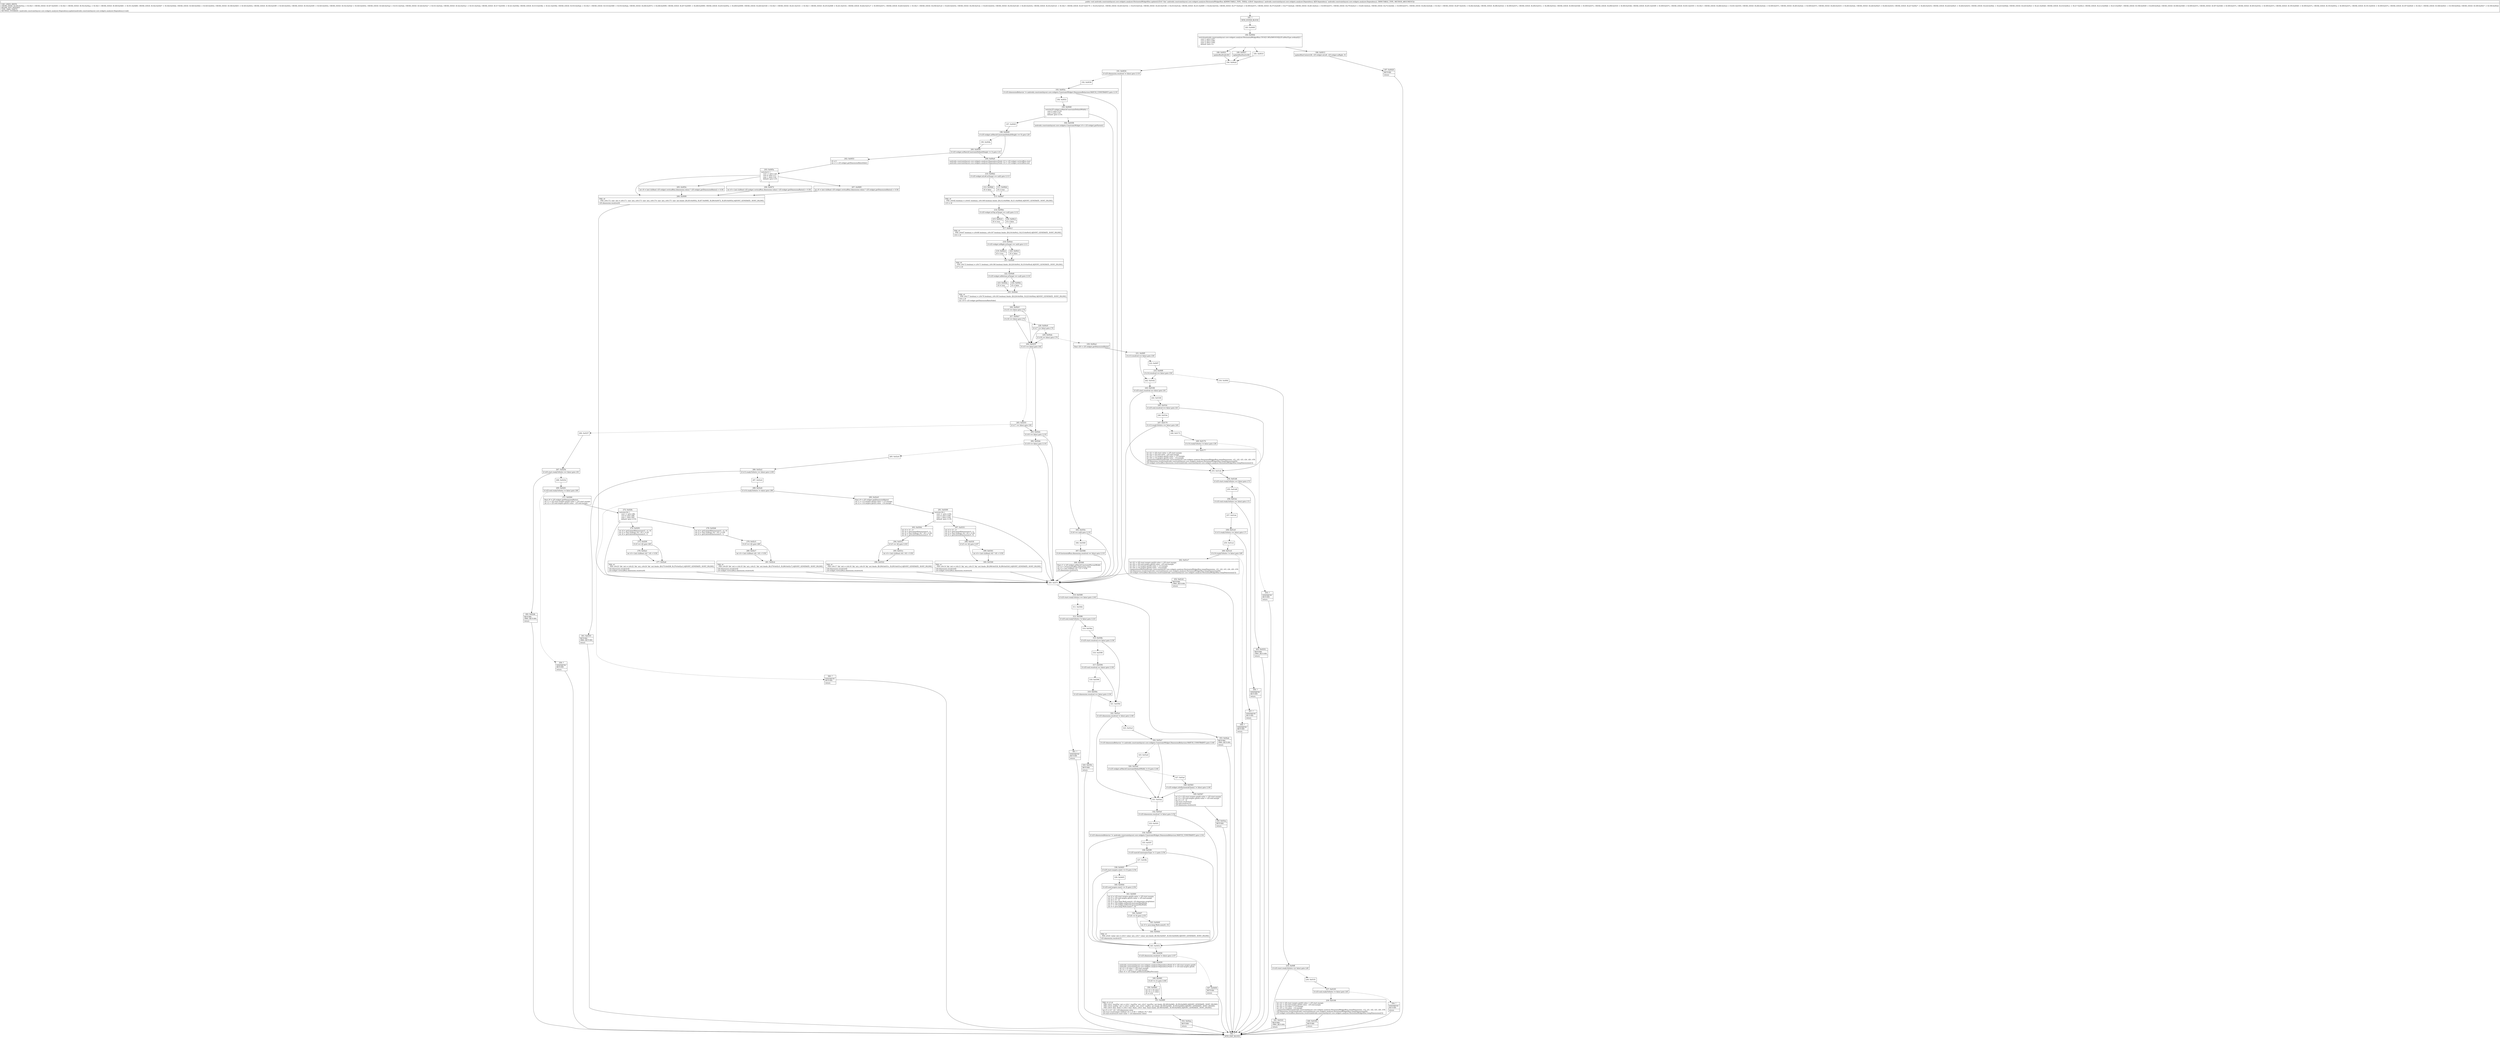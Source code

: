 digraph "CFG forandroidx.constraintlayout.core.widgets.analyzer.HorizontalWidgetRun.update(Landroidx\/constraintlayout\/core\/widgets\/analyzer\/Dependency;)V" {
Node_181 [shape=record,label="{181\:\ ?|MTH_ENTER_BLOCK\l}"];
Node_183 [shape=record,label="{183\:\ 0x0000}"];
Node_184 [shape=record,label="{184\:\ 0x000d|switch(androidx.constraintlayout.core.widgets.analyzer.HorizontalWidgetRun.C01421.f45x56910102[r25.mRunType.ordinal()]) \{\l    case 1: goto L167;\l    case 2: goto L166;\l    case 3: goto L164;\l    default: goto L3;\l\}\l}"];
Node_185 [shape=record,label="{185\:\ 0x0010}"];
Node_190 [shape=record,label="{190\:\ 0x002d}"];
Node_191 [shape=record,label="{191\:\ 0x0034|if (r25.dimension.resolved != false) goto L119\l}"];
Node_192 [shape=record,label="{192\:\ 0x0036}"];
Node_193 [shape=record,label="{193\:\ 0x003a|if (r25.dimensionBehavior != androidx.constraintlayout.core.widgets.ConstraintWidget.DimensionBehaviour.MATCH_CONSTRAINT) goto L119\l}"];
Node_194 [shape=record,label="{194\:\ 0x003c}"];
Node_195 [shape=record,label="{195\:\ 0x0040|switch(r25.widget.mMatchConstraintDefaultWidth) \{\l    case 2: goto L114;\l    case 3: goto L10;\l    default: goto L119;\l\}\l}"];
Node_197 [shape=record,label="{197\:\ 0x0045}"];
Node_198 [shape=record,label="{198\:\ 0x0049|if (r25.widget.mMatchConstraintDefaultHeight == 0) goto L20\l}"];
Node_199 [shape=record,label="{199\:\ 0x004b}"];
Node_200 [shape=record,label="{200\:\ 0x0050|if (r25.widget.mMatchConstraintDefaultHeight != 3) goto L14\l}"];
Node_202 [shape=record,label="{202\:\ 0x0053|r0 = 0\lint r1 = r25.widget.getDimensionRatioSide()\l}"];
Node_203 [shape=record,label="{203\:\ 0x005a|switch(r1) \{\l    case \-1: goto L18;\l    case 0: goto L17;\l    case 1: goto L16;\l    default: goto L19;\l\}\l}"];
Node_205 [shape=record,label="{205\:\ 0x005e|int r0 = (int) ((((float) r25.widget.verticalRun.dimension.value) * r25.widget.getDimensionRatio()) + 0.5f)\l}"];
Node_206 [shape=record,label="{206\:\ 0x0072|int r0 = (int) ((((float) r25.widget.verticalRun.dimension.value) \/ r25.widget.getDimensionRatio()) + 0.5f)\l}"];
Node_207 [shape=record,label="{207\:\ 0x0085|int r0 = (int) ((((float) r25.widget.verticalRun.dimension.value) * r25.widget.getDimensionRatio()) + 0.5f)\l}"];
Node_208 [shape=record,label="{208\:\ 0x0099|PHI: r0 \l  PHI: (r0v172 'size' int) = (r0v171 'size' int), (r0v173 'size' int), (r0v174 'size' int), (r0v175 'size' int) binds: [B:203:0x005a, B:207:0x0085, B:206:0x0072, B:205:0x005e] A[DONT_GENERATE, DONT_INLINE]\l|r25.dimension.resolve(r0)\l}"];
Node_209 [shape=record,label="{209\:\ 0x00a0|androidx.constraintlayout.core.widgets.analyzer.DependencyNode r13 = r25.widget.verticalRun.start\landroidx.constraintlayout.core.widgets.analyzer.DependencyNode r14 = r25.widget.verticalRun.end\l}"];
Node_210 [shape=record,label="{210\:\ 0x00b2|if (r25.widget.mLeft.mTarget == null) goto L113\l}"];
Node_211 [shape=record,label="{211\:\ 0x00b4|r0 = true\l}"];
Node_213 [shape=record,label="{213\:\ 0x00b7|PHI: r0 \l  PHI: (r0v62 boolean) = (r0v61 boolean), (r0v168 boolean) binds: [B:212:0x00b6, B:211:0x00b4] A[DONT_GENERATE, DONT_INLINE]\l|r15 = r0\l}"];
Node_214 [shape=record,label="{214\:\ 0x00be|if (r25.widget.mTop.mTarget == null) goto L112\l}"];
Node_215 [shape=record,label="{215\:\ 0x00c0|r0 = true\l}"];
Node_217 [shape=record,label="{217\:\ 0x00c3|PHI: r0 \l  PHI: (r0v67 boolean) = (r0v66 boolean), (r0v167 boolean) binds: [B:216:0x00c2, B:215:0x00c0] A[DONT_GENERATE, DONT_INLINE]\l|r16 = r0\l}"];
Node_218 [shape=record,label="{218\:\ 0x00cb|if (r25.widget.mRight.mTarget == null) goto L111\l}"];
Node_219 [shape=record,label="{219\:\ 0x00cd|r0 = true\l}"];
Node_221 [shape=record,label="{221\:\ 0x00d0|PHI: r0 \l  PHI: (r0v72 boolean) = (r0v71 boolean), (r0v166 boolean) binds: [B:220:0x00cf, B:219:0x00cd] A[DONT_GENERATE, DONT_INLINE]\l|r17 = r0\l}"];
Node_222 [shape=record,label="{222\:\ 0x00d8|if (r25.widget.mBottom.mTarget == null) goto L110\l}"];
Node_223 [shape=record,label="{223\:\ 0x00da|r0 = true\l}"];
Node_225 [shape=record,label="{225\:\ 0x00dd|PHI: r0 \l  PHI: (r0v77 boolean) = (r0v76 boolean), (r0v165 boolean) binds: [B:224:0x00dc, B:223:0x00da] A[DONT_GENERATE, DONT_INLINE]\l|r18 = r0\lint r19 = r25.widget.getDimensionRatioSide()\l}"];
Node_226 [shape=record,label="{226\:\ 0x00e5|if (r15 == false) goto L74\l}"];
Node_227 [shape=record,label="{227\:\ 0x00e7|if (r16 == false) goto L74\l}"];
Node_228 [shape=record,label="{228\:\ 0x00e9|if (r17 == false) goto L74\l}"];
Node_229 [shape=record,label="{229\:\ 0x00eb|if (r18 == false) goto L74\l}"];
Node_230 [shape=record,label="{230\:\ 0x00ed|float r20 = r25.widget.getDimensionRatio()\l}"];
Node_231 [shape=record,label="{231\:\ 0x00f5|if (r13.resolved == false) goto L50\l}"];
Node_232 [shape=record,label="{232\:\ 0x00f7}"];
Node_233 [shape=record,label="{233\:\ 0x00f9|if (r14.resolved == false) goto L50\l}"];
Node_234 [shape=record,label="{234\:\ 0x00fb}"];
Node_235 [shape=record,label="{235\:\ 0x00ff|if (r25.start.readyToSolve == false) goto L49\l}"];
Node_236 [shape=record,label="{236\:\ 0x0101}"];
Node_237 [shape=record,label="{237\:\ 0x0105|if (r25.end.readyToSolve != false) goto L45\l}"];
Node_239 [shape=record,label="{239\:\ 0x0108|int r12 = r25.start.targets.get(0).value + r25.start.margin\lint r21 = r25.end.targets.get(0).value \- r25.end.margin\lint r22 = r13.value + r13.margin\lint r23 = r14.value \- r14.margin\lcomputeInsetRatio(androidx.constraintlayout.core.widgets.analyzer.HorizontalWidgetRun.tempDimensions, r12, r21, r22, r23, r20, r19)\lr25.dimension.resolve(androidx.constraintlayout.core.widgets.analyzer.HorizontalWidgetRun.tempDimensions[0])\lr25.widget.verticalRun.dimension.resolve(androidx.constraintlayout.core.widgets.analyzer.HorizontalWidgetRun.tempDimensions[1])\l}"];
Node_240 [shape=record,label="{240\:\ 0x0160|RETURN\l|return\l}"];
Node_182 [shape=record,label="{182\:\ ?|MTH_EXIT_BLOCK\l}"];
Node_354 [shape=record,label="{354\:\ ?|SYNTHETIC\lRETURN\l|return\l}"];
Node_241 [shape=record,label="{241\:\ 0x0161|RETURN\lORIG_RETURN\l|return\l}"];
Node_242 [shape=record,label="{242\:\ 0x0162}"];
Node_243 [shape=record,label="{243\:\ 0x0166|if (r25.start.resolved == false) goto L61\l}"];
Node_244 [shape=record,label="{244\:\ 0x0168}"];
Node_245 [shape=record,label="{245\:\ 0x016c|if (r25.end.resolved == false) goto L61\l}"];
Node_246 [shape=record,label="{246\:\ 0x016e}"];
Node_247 [shape=record,label="{247\:\ 0x0170|if (r13.readyToSolve == false) goto L60\l}"];
Node_248 [shape=record,label="{248\:\ 0x0172}"];
Node_249 [shape=record,label="{249\:\ 0x0174|if (r14.readyToSolve != false) goto L58\l}"];
Node_251 [shape=record,label="{251\:\ 0x0177|int r21 = r25.start.value + r25.start.margin\lint r22 = r25.end.value \- r25.end.margin\lint r23 = r13.targets.get(0).value + r13.margin\lint r24 = r14.targets.get(0).value \- r14.margin\lcomputeInsetRatio(androidx.constraintlayout.core.widgets.analyzer.HorizontalWidgetRun.tempDimensions, r21, r22, r23, r24, r20, r19)\lr25.dimension.resolve(androidx.constraintlayout.core.widgets.analyzer.HorizontalWidgetRun.tempDimensions[0])\lr25.widget.verticalRun.dimension.resolve(androidx.constraintlayout.core.widgets.analyzer.HorizontalWidgetRun.tempDimensions[1])\l}"];
Node_355 [shape=record,label="{355\:\ ?|SYNTHETIC\lRETURN\l|return\l}"];
Node_252 [shape=record,label="{252\:\ 0x01d1|RETURN\lORIG_RETURN\l|return\l}"];
Node_253 [shape=record,label="{253\:\ 0x01d2}"];
Node_254 [shape=record,label="{254\:\ 0x01d6|if (r25.start.readyToSolve == false) goto L73\l}"];
Node_255 [shape=record,label="{255\:\ 0x01d8}"];
Node_256 [shape=record,label="{256\:\ 0x01dc|if (r25.end.readyToSolve == false) goto L72\l}"];
Node_257 [shape=record,label="{257\:\ 0x01de}"];
Node_258 [shape=record,label="{258\:\ 0x01e0|if (r13.readyToSolve == false) goto L71\l}"];
Node_259 [shape=record,label="{259\:\ 0x01e2}"];
Node_260 [shape=record,label="{260\:\ 0x01e4|if (r14.readyToSolve != false) goto L69\l}"];
Node_262 [shape=record,label="{262\:\ 0x01e7|int r21 = r25.start.targets.get(0).value + r25.start.margin\lint r22 = r25.end.targets.get(0).value \- r25.end.margin\lint r23 = r13.targets.get(0).value + r13.margin\lint r24 = r14.targets.get(0).value \- r14.margin\lcomputeInsetRatio(androidx.constraintlayout.core.widgets.analyzer.HorizontalWidgetRun.tempDimensions, r21, r22, r23, r24, r20, r19)\lr25.dimension.resolve(androidx.constraintlayout.core.widgets.analyzer.HorizontalWidgetRun.tempDimensions[0])\lr25.widget.verticalRun.dimension.resolve(androidx.constraintlayout.core.widgets.analyzer.HorizontalWidgetRun.tempDimensions[1])\l}"];
Node_358 [shape=record,label="{358\:\ ?|SYNTHETIC\lRETURN\l|return\l}"];
Node_357 [shape=record,label="{357\:\ ?|SYNTHETIC\lRETURN\l|return\l}"];
Node_356 [shape=record,label="{356\:\ ?|SYNTHETIC\lRETURN\l|return\l}"];
Node_263 [shape=record,label="{263\:\ 0x0252|RETURN\lORIG_RETURN\l|return\l}"];
Node_264 [shape=record,label="{264\:\ 0x0253|if (r15 == false) goto L92\l}"];
Node_265 [shape=record,label="{265\:\ 0x0255|if (r17 == false) goto L92\l}"];
Node_266 [shape=record,label="{266\:\ 0x0257}"];
Node_267 [shape=record,label="{267\:\ 0x025b|if (r25.start.readyToSolve == false) goto L91\l}"];
Node_268 [shape=record,label="{268\:\ 0x025d}"];
Node_269 [shape=record,label="{269\:\ 0x0261|if (r25.end.readyToSolve != false) goto L80\l}"];
Node_271 [shape=record,label="{271\:\ 0x0264|float r0 = r25.widget.getDimensionRatio()\lint r1 = r25.start.targets.get(0).value + r25.start.margin\lint r2 = r25.end.targets.get(0).value \- r25.end.margin\l}"];
Node_272 [shape=record,label="{272\:\ 0x028c|switch(r19) \{\l    case \-1: goto L86;\l    case 0: goto L86;\l    case 1: goto L82;\l    default: goto L119;\l\}\l}"];
Node_274 [shape=record,label="{274\:\ 0x0291|int r4 = getLimitedDimension(r2 \- r1, 0)\lint r5 = (int) ((((float) r4) \/ r0) + 0.5f)\lint r6 = getLimitedDimension(r5, 1)\l}"];
Node_275 [shape=record,label="{275\:\ 0x029f|if (r5 == r6) goto L85\l}"];
Node_276 [shape=record,label="{276\:\ 0x02a1|int r4 = (int) ((((float) r6) * r0) + 0.5f)\l}"];
Node_277 [shape=record,label="{277\:\ 0x02a6|PHI: r4 \l  PHI: (r4v23 'ldx' int) = (r4v22 'ldx' int), (r4v24 'ldx' int) binds: [B:275:0x029f, B:276:0x02a1] A[DONT_GENERATE, DONT_INLINE]\l|r25.dimension.resolve(r4)\lr25.widget.verticalRun.dimension.resolve(r6)\l}"];
Node_278 [shape=record,label="{278\:\ 0x02b6|int r4 = getLimitedDimension(r2 \- r1, 0)\lint r5 = (int) ((((float) r4) * r0) + 0.5f)\lint r6 = getLimitedDimension(r5, 1)\l}"];
Node_279 [shape=record,label="{279\:\ 0x02c5|if (r5 == r6) goto L89\l}"];
Node_280 [shape=record,label="{280\:\ 0x02c7|int r4 = (int) ((((float) r6) \/ r0) + 0.5f)\l}"];
Node_281 [shape=record,label="{281\:\ 0x02cb|PHI: r4 \l  PHI: (r4v20 'ldx' int) = (r4v19 'ldx' int), (r4v21 'ldx' int) binds: [B:279:0x02c5, B:280:0x02c7] A[DONT_GENERATE, DONT_INLINE]\l|r25.dimension.resolve(r4)\lr25.widget.verticalRun.dimension.resolve(r6)\l}"];
Node_359 [shape=record,label="{359\:\ ?|SYNTHETIC\lRETURN\l|return\l}"];
Node_282 [shape=record,label="{282\:\ 0x02db|RETURN\lORIG_RETURN\l|return\l}"];
Node_283 [shape=record,label="{283\:\ 0x02dc|if (r16 == false) goto L119\l}"];
Node_284 [shape=record,label="{284\:\ 0x02de|if (r18 == false) goto L119\l}"];
Node_285 [shape=record,label="{285\:\ 0x02e0}"];
Node_286 [shape=record,label="{286\:\ 0x02e2|if (r13.readyToSolve == false) goto L109\l}"];
Node_287 [shape=record,label="{287\:\ 0x02e4}"];
Node_288 [shape=record,label="{288\:\ 0x02e6|if (r14.readyToSolve != false) goto L98\l}"];
Node_290 [shape=record,label="{290\:\ 0x02e9|float r0 = r25.widget.getDimensionRatio()\lint r1 = r13.targets.get(0).value + r13.margin\lint r2 = r14.targets.get(0).value \- r14.margin\l}"];
Node_291 [shape=record,label="{291\:\ 0x0309|switch(r19) \{\l    case \-1: goto L104;\l    case 0: goto L100;\l    case 1: goto L104;\l    default: goto L119;\l\}\l}"];
Node_293 [shape=record,label="{293\:\ 0x030d|int r3 = r2 \- r1\lint r4 = getLimitedDimension(r3, 1)\lint r5 = (int) ((((float) r4) * r0) + 0.5f)\lint r6 = getLimitedDimension(r5, 0)\l}"];
Node_294 [shape=record,label="{294\:\ 0x031c|if (r5 == r6) goto L103\l}"];
Node_295 [shape=record,label="{295\:\ 0x031e|int r4 = (int) ((((float) r6) \/ r0) + 0.5f)\l}"];
Node_296 [shape=record,label="{296\:\ 0x0322|PHI: r4 \l  PHI: (r4v17 'ldy' int) = (r4v16 'ldy' int), (r4v18 'ldy' int) binds: [B:294:0x031c, B:295:0x031e] A[DONT_GENERATE, DONT_INLINE]\l|r25.dimension.resolve(r6)\lr25.widget.verticalRun.dimension.resolve(r4)\l}"];
Node_297 [shape=record,label="{297\:\ 0x0331|int r3 = r2 \- r1\lint r4 = getLimitedDimension(r3, 1)\lint r5 = (int) ((((float) r4) \/ r0) + 0.5f)\lint r6 = getLimitedDimension(r5, 0)\l}"];
Node_298 [shape=record,label="{298\:\ 0x033f|if (r5 == r6) goto L107\l}"];
Node_299 [shape=record,label="{299\:\ 0x0341|int r4 = (int) ((((float) r6) * r0) + 0.5f)\l}"];
Node_300 [shape=record,label="{300\:\ 0x0346|PHI: r4 \l  PHI: (r4v14 'ldy' int) = (r4v13 'ldy' int), (r4v15 'ldy' int) binds: [B:298:0x033f, B:299:0x0341] A[DONT_GENERATE, DONT_INLINE]\l|r25.dimension.resolve(r6)\lr25.widget.verticalRun.dimension.resolve(r4)\l}"];
Node_360 [shape=record,label="{360\:\ ?|SYNTHETIC\lRETURN\l|return\l}"];
Node_301 [shape=record,label="{301\:\ 0x0355|RETURN\lORIG_RETURN\l|return\l}"];
Node_224 [shape=record,label="{224\:\ 0x00dc|r0 = false\l}"];
Node_220 [shape=record,label="{220\:\ 0x00cf|r0 = false\l}"];
Node_216 [shape=record,label="{216\:\ 0x00c2|r0 = false\l}"];
Node_212 [shape=record,label="{212\:\ 0x00b6|r0 = false\l}"];
Node_304 [shape=record,label="{304\:\ 0x0358|androidx.constraintlayout.core.widgets.ConstraintWidget r0 = r25.widget.getParent()\l}"];
Node_305 [shape=record,label="{305\:\ 0x035e|if (r0 == null) goto L119\l}"];
Node_306 [shape=record,label="{306\:\ 0x0360}"];
Node_307 [shape=record,label="{307\:\ 0x0366|if (r0.horizontalRun.dimension.resolved == false) goto L119\l}"];
Node_308 [shape=record,label="{308\:\ 0x0368|float r1 = r25.widget.mMatchConstraintPercentWidth\lint r2 = r0.horizontalRun.dimension.value\lint r3 = (int) ((((float) r2) * r1) + 0.5f)\lr25.dimension.resolve(r3)\l}"];
Node_309 [shape=record,label="{309\:\ 0x037c}"];
Node_310 [shape=record,label="{310\:\ 0x0380|if (r25.start.readyToSolve == false) goto L163\l}"];
Node_311 [shape=record,label="{311\:\ 0x0382}"];
Node_312 [shape=record,label="{312\:\ 0x0386|if (r25.end.readyToSolve != false) goto L123\l}"];
Node_314 [shape=record,label="{314\:\ 0x038a}"];
Node_315 [shape=record,label="{315\:\ 0x038e|if (r25.start.resolved == false) goto L130\l}"];
Node_316 [shape=record,label="{316\:\ 0x0390}"];
Node_317 [shape=record,label="{317\:\ 0x0394|if (r25.end.resolved == false) goto L130\l}"];
Node_318 [shape=record,label="{318\:\ 0x0396}"];
Node_319 [shape=record,label="{319\:\ 0x039a|if (r25.dimension.resolved == false) goto L130\l}"];
Node_320 [shape=record,label="{320\:\ 0x039c|RETURN\l|return\l}"];
Node_321 [shape=record,label="{321\:\ 0x039d}"];
Node_322 [shape=record,label="{322\:\ 0x03a1|if (r25.dimension.resolved != false) goto L140\l}"];
Node_323 [shape=record,label="{323\:\ 0x03a3}"];
Node_324 [shape=record,label="{324\:\ 0x03a7|if (r25.dimensionBehavior != androidx.constraintlayout.core.widgets.ConstraintWidget.DimensionBehaviour.MATCH_CONSTRAINT) goto L140\l}"];
Node_325 [shape=record,label="{325\:\ 0x03a9}"];
Node_326 [shape=record,label="{326\:\ 0x03ad|if (r25.widget.mMatchConstraintDefaultWidth != 0) goto L140\l}"];
Node_327 [shape=record,label="{327\:\ 0x03af}"];
Node_328 [shape=record,label="{328\:\ 0x03b5|if (r25.widget.isInHorizontalChain() != false) goto L140\l}"];
Node_329 [shape=record,label="{329\:\ 0x03b7|int r2 = r25.start.targets.get(0).value + r25.start.margin\lint r3 = r25.end.targets.get(0).value + r25.end.margin\lint r4 = r3 \- r2\lr25.start.resolve(r2)\lr25.end.resolve(r3)\lr25.dimension.resolve(r4)\l}"];
Node_330 [shape=record,label="{330\:\ 0x03ea|RETURN\l|return\l}"];
Node_331 [shape=record,label="{331\:\ 0x03eb}"];
Node_332 [shape=record,label="{332\:\ 0x03ef|if (r25.dimension.resolved != false) goto L154\l}"];
Node_333 [shape=record,label="{333\:\ 0x03f1}"];
Node_334 [shape=record,label="{334\:\ 0x03f5|if (r25.dimensionBehavior != androidx.constraintlayout.core.widgets.ConstraintWidget.DimensionBehaviour.MATCH_CONSTRAINT) goto L154\l}"];
Node_335 [shape=record,label="{335\:\ 0x03f7}"];
Node_336 [shape=record,label="{336\:\ 0x03f9|if (r25.matchConstraintsType != 1) goto L154\l}"];
Node_337 [shape=record,label="{337\:\ 0x03fb}"];
Node_338 [shape=record,label="{338\:\ 0x0403|if (r25.start.targets.size() \<= 0) goto L154\l}"];
Node_339 [shape=record,label="{339\:\ 0x0405}"];
Node_340 [shape=record,label="{340\:\ 0x040d|if (r25.end.targets.size() \<= 0) goto L154\l}"];
Node_341 [shape=record,label="{341\:\ 0x040f|int r2 = r25.start.targets.get(0).value + r25.start.margin\lint r3 = r25.end.targets.get(0).value + r25.end.margin\lint r4 = r3 \- r2\lint r5 = java.lang.Math.min(r4, r25.dimension.wrapValue)\lint r6 = r25.widget.mMatchConstraintMaxWidth\lint r7 = r25.widget.mMatchConstraintMinWidth\lint r5 = java.lang.Math.max(r7, r5)\l}"];
Node_342 [shape=record,label="{342\:\ 0x0447|if (r6 \<= 0) goto L153\l}"];
Node_343 [shape=record,label="{343\:\ 0x0449|int r5 = java.lang.Math.min(r6, r5)\l}"];
Node_344 [shape=record,label="{344\:\ 0x044d|PHI: r5 \l  PHI: (r5v6 'value' int) = (r5v5 'value' int), (r5v7 'value' int) binds: [B:342:0x0447, B:343:0x0449] A[DONT_GENERATE, DONT_INLINE]\l|r25.dimension.resolve(r5)\l}"];
Node_345 [shape=record,label="{345\:\ 0x0452}"];
Node_346 [shape=record,label="{346\:\ 0x0456|if (r25.dimension.resolved != false) goto L157\l}"];
Node_347 [shape=record,label="{347\:\ 0x0458|RETURN\l|return\l}"];
Node_348 [shape=record,label="{348\:\ 0x0459|androidx.constraintlayout.core.widgets.analyzer.DependencyNode r0 = r25.start.targets.get(0)\landroidx.constraintlayout.core.widgets.analyzer.DependencyNode r1 = r25.end.targets.get(0)\lint r2 = r0.value + r25.start.margin\lint r3 = r1.value + r25.end.margin\lfloat r4 = r25.widget.getHorizontalBiasPercent()\l}"];
Node_349 [shape=record,label="{349\:\ 0x0481|if (r0 != r1) goto L160\l}"];
Node_350 [shape=record,label="{350\:\ 0x0483|int r2 = r0.value\lint r3 = r1.value\lr4 = 0.5f\l}"];
Node_351 [shape=record,label="{351\:\ 0x0489|PHI: r2 r3 r4 \l  PHI: (r2v2 'startPos' int) = (r2v1 'startPos' int), (r2v3 'startPos' int) binds: [B:349:0x0481, B:350:0x0483] A[DONT_GENERATE, DONT_INLINE]\l  PHI: (r3v4 'endPos' int) = (r3v3 'endPos' int), (r3v5 'endPos' int) binds: [B:349:0x0481, B:350:0x0483] A[DONT_GENERATE, DONT_INLINE]\l  PHI: (r4v4 'bias' float) = (r4v3 'bias' float), (r4v5 'bias' float) binds: [B:349:0x0481, B:350:0x0483] A[DONT_GENERATE, DONT_INLINE]\l|int r5 = (r3 \- r2) \- r25.dimension.value\lr25.start.resolve((int) ((((float) r2) + 0.5f) + (((float) r5) * r4)))\lr25.end.resolve(r25.start.value + r25.dimension.value)\l}"];
Node_352 [shape=record,label="{352\:\ 0x04aa|RETURN\l|return\l}"];
Node_361 [shape=record,label="{361\:\ ?|SYNTHETIC\lRETURN\l|return\l}"];
Node_353 [shape=record,label="{353\:\ 0x04ab|RETURN\lORIG_RETURN\l|return\l}"];
Node_186 [shape=record,label="{186\:\ 0x0013|updateRunCenter(r26, r25.widget.mLeft, r25.widget.mRight, 0)\l}"];
Node_187 [shape=record,label="{187\:\ 0x0020|RETURN\l|return\l}"];
Node_188 [shape=record,label="{188\:\ 0x0021|updateRunEnd(r26)\l}"];
Node_189 [shape=record,label="{189\:\ 0x0027|updateRunStart(r26)\l}"];
MethodNode[shape=record,label="{public void androidx.constraintlayout.core.widgets.analyzer.HorizontalWidgetRun.update((r25v0 'this' androidx.constraintlayout.core.widgets.analyzer.HorizontalWidgetRun A[IMMUTABLE_TYPE, THIS]), (r26v0 'dependency' androidx.constraintlayout.core.widgets.analyzer.Dependency A[D('dependency' androidx.constraintlayout.core.widgets.analyzer.Dependency), IMMUTABLE_TYPE, METHOD_ARGUMENT]))  | USE_LINES_HINTS\lCROSS_EDGE: B:330:0x03ea \-\> B:182:?, CROSS_EDGE: B:347:0x0458 \-\> B:182:?, CROSS_EDGE: B:352:0x04aa \-\> B:182:?, CROSS_EDGE: B:349:0x0481 \-\> B:351:0x0489, CROSS_EDGE: B:342:0x0447 \-\> B:344:0x044d, CROSS_EDGE: B:340:0x040d \-\> B:345:0x0452, CROSS_EDGE: B:338:0x0403 \-\> B:345:0x0452, CROSS_EDGE: B:336:0x03f9 \-\> B:345:0x0452, CROSS_EDGE: B:334:0x03f5 \-\> B:345:0x0452, CROSS_EDGE: B:332:0x03ef \-\> B:345:0x0452, CROSS_EDGE: B:326:0x03ad \-\> B:331:0x03eb, CROSS_EDGE: B:324:0x03a7 \-\> B:331:0x03eb, CROSS_EDGE: B:322:0x03a1 \-\> B:331:0x03eb, CROSS_EDGE: B:317:0x0394 \-\> B:321:0x039d, CROSS_EDGE: B:315:0x038e \-\> B:321:0x039d, CROSS_EDGE: B:353:0x04ab \-\> B:182:?, CROSS_EDGE: B:310:0x0380 \-\> B:353:0x04ab, CROSS_EDGE: B:206:0x0072 \-\> B:208:0x0099, CROSS_EDGE: B:207:0x0085 \-\> B:208:0x0099, CROSS_EDGE: B:203:0x005a \-\> B:208:0x0099, CROSS_EDGE: B:240:0x0160 \-\> B:182:?, CROSS_EDGE: B:241:0x0161 \-\> B:182:?, CROSS_EDGE: B:235:0x00ff \-\> B:241:0x0161, CROSS_EDGE: B:262:0x01e7 \-\> B:309:0x037c, CROSS_EDGE: B:263:0x0252 \-\> B:182:?, CROSS_EDGE: B:258:0x01e0 \-\> B:263:0x0252, CROSS_EDGE: B:256:0x01dc \-\> B:263:0x0252, CROSS_EDGE: B:254:0x01d6 \-\> B:263:0x0252, CROSS_EDGE: B:252:0x01d1 \-\> B:182:?, CROSS_EDGE: B:247:0x0170 \-\> B:252:0x01d1, CROSS_EDGE: B:245:0x016c \-\> B:253:0x01d2, CROSS_EDGE: B:243:0x0166 \-\> B:253:0x01d2, CROSS_EDGE: B:231:0x00f5 \-\> B:242:0x0162, CROSS_EDGE: B:277:0x02a6 \-\> B:309:0x037c, CROSS_EDGE: B:275:0x029f \-\> B:277:0x02a6, CROSS_EDGE: B:281:0x02cb \-\> B:309:0x037c, CROSS_EDGE: B:279:0x02c5 \-\> B:281:0x02cb, CROSS_EDGE: B:272:0x028c \-\> B:309:0x037c, CROSS_EDGE: B:282:0x02db \-\> B:182:?, CROSS_EDGE: B:267:0x025b \-\> B:282:0x02db, CROSS_EDGE: B:296:0x0322 \-\> B:309:0x037c, CROSS_EDGE: B:294:0x031c \-\> B:296:0x0322, CROSS_EDGE: B:300:0x0346 \-\> B:309:0x037c, CROSS_EDGE: B:298:0x033f \-\> B:300:0x0346, CROSS_EDGE: B:291:0x0309 \-\> B:309:0x037c, CROSS_EDGE: B:301:0x0355 \-\> B:182:?, CROSS_EDGE: B:286:0x02e2 \-\> B:301:0x0355, CROSS_EDGE: B:284:0x02de \-\> B:309:0x037c, CROSS_EDGE: B:283:0x02dc \-\> B:309:0x037c, CROSS_EDGE: B:264:0x0253 \-\> B:283:0x02dc, CROSS_EDGE: B:228:0x00e9 \-\> B:264:0x0253, CROSS_EDGE: B:227:0x00e7 \-\> B:264:0x0253, CROSS_EDGE: B:226:0x00e5 \-\> B:264:0x0253, CROSS_EDGE: B:224:0x00dc \-\> B:225:0x00dd, CROSS_EDGE: B:220:0x00cf \-\> B:221:0x00d0, CROSS_EDGE: B:216:0x00c2 \-\> B:217:0x00c3, CROSS_EDGE: B:212:0x00b6 \-\> B:213:0x00b7, CROSS_EDGE: B:198:0x0049 \-\> B:209:0x00a0, CROSS_EDGE: B:308:0x0368 \-\> B:309:0x037c, CROSS_EDGE: B:307:0x0366 \-\> B:309:0x037c, CROSS_EDGE: B:305:0x035e \-\> B:309:0x037c, CROSS_EDGE: B:195:0x0040 \-\> B:309:0x037c, CROSS_EDGE: B:193:0x003a \-\> B:309:0x037c, CROSS_EDGE: B:191:0x0034 \-\> B:309:0x037c, CROSS_EDGE: B:187:0x0020 \-\> B:182:?, CROSS_EDGE: B:188:0x0021 \-\> B:190:0x002d, CROSS_EDGE: B:189:0x0027 \-\> B:190:0x002d\lINLINE_NOT_NEEDED\lTYPE_VARS: EMPTY\lMETHOD_OVERRIDE: [androidx.constraintlayout.core.widgets.analyzer.Dependency.update(androidx.constraintlayout.core.widgets.analyzer.Dependency):void]\l}"];
MethodNode -> Node_181;Node_181 -> Node_183;
Node_183 -> Node_184;
Node_184 -> Node_185;
Node_184 -> Node_186;
Node_184 -> Node_188;
Node_184 -> Node_189;
Node_185 -> Node_190;
Node_190 -> Node_191;
Node_191 -> Node_192[style=dashed];
Node_191 -> Node_309;
Node_192 -> Node_193;
Node_193 -> Node_194[style=dashed];
Node_193 -> Node_309;
Node_194 -> Node_195;
Node_195 -> Node_197;
Node_195 -> Node_304;
Node_195 -> Node_309;
Node_197 -> Node_198;
Node_198 -> Node_199[style=dashed];
Node_198 -> Node_209;
Node_199 -> Node_200;
Node_200 -> Node_202;
Node_200 -> Node_209[style=dashed];
Node_202 -> Node_203;
Node_203 -> Node_205;
Node_203 -> Node_206;
Node_203 -> Node_207;
Node_203 -> Node_208;
Node_205 -> Node_208;
Node_206 -> Node_208;
Node_207 -> Node_208;
Node_208 -> Node_309;
Node_209 -> Node_210;
Node_210 -> Node_211[style=dashed];
Node_210 -> Node_212;
Node_211 -> Node_213;
Node_213 -> Node_214;
Node_214 -> Node_215[style=dashed];
Node_214 -> Node_216;
Node_215 -> Node_217;
Node_217 -> Node_218;
Node_218 -> Node_219[style=dashed];
Node_218 -> Node_220;
Node_219 -> Node_221;
Node_221 -> Node_222;
Node_222 -> Node_223[style=dashed];
Node_222 -> Node_224;
Node_223 -> Node_225;
Node_225 -> Node_226;
Node_226 -> Node_227[style=dashed];
Node_226 -> Node_264;
Node_227 -> Node_228[style=dashed];
Node_227 -> Node_264;
Node_228 -> Node_229[style=dashed];
Node_228 -> Node_264;
Node_229 -> Node_230[style=dashed];
Node_229 -> Node_264;
Node_230 -> Node_231;
Node_231 -> Node_232[style=dashed];
Node_231 -> Node_242;
Node_232 -> Node_233;
Node_233 -> Node_234[style=dashed];
Node_233 -> Node_242;
Node_234 -> Node_235;
Node_235 -> Node_236[style=dashed];
Node_235 -> Node_241;
Node_236 -> Node_237;
Node_237 -> Node_239;
Node_237 -> Node_354[style=dashed];
Node_239 -> Node_240;
Node_240 -> Node_182;
Node_354 -> Node_182;
Node_241 -> Node_182;
Node_242 -> Node_243;
Node_243 -> Node_244[style=dashed];
Node_243 -> Node_253;
Node_244 -> Node_245;
Node_245 -> Node_246[style=dashed];
Node_245 -> Node_253;
Node_246 -> Node_247;
Node_247 -> Node_248[style=dashed];
Node_247 -> Node_252;
Node_248 -> Node_249;
Node_249 -> Node_251;
Node_249 -> Node_355[style=dashed];
Node_251 -> Node_253;
Node_355 -> Node_182;
Node_252 -> Node_182;
Node_253 -> Node_254;
Node_254 -> Node_255[style=dashed];
Node_254 -> Node_263;
Node_255 -> Node_256;
Node_256 -> Node_257[style=dashed];
Node_256 -> Node_356;
Node_257 -> Node_258;
Node_258 -> Node_259[style=dashed];
Node_258 -> Node_357;
Node_259 -> Node_260;
Node_260 -> Node_262;
Node_260 -> Node_358[style=dashed];
Node_262 -> Node_309;
Node_358 -> Node_182;
Node_357 -> Node_182;
Node_356 -> Node_182;
Node_263 -> Node_182;
Node_264 -> Node_265[style=dashed];
Node_264 -> Node_283;
Node_265 -> Node_266[style=dashed];
Node_265 -> Node_283;
Node_266 -> Node_267;
Node_267 -> Node_268[style=dashed];
Node_267 -> Node_282;
Node_268 -> Node_269;
Node_269 -> Node_271;
Node_269 -> Node_359[style=dashed];
Node_271 -> Node_272;
Node_272 -> Node_274;
Node_272 -> Node_278;
Node_272 -> Node_309;
Node_274 -> Node_275;
Node_275 -> Node_276[style=dashed];
Node_275 -> Node_277;
Node_276 -> Node_277;
Node_277 -> Node_309;
Node_278 -> Node_279;
Node_279 -> Node_280[style=dashed];
Node_279 -> Node_281;
Node_280 -> Node_281;
Node_281 -> Node_309;
Node_359 -> Node_182;
Node_282 -> Node_182;
Node_283 -> Node_284[style=dashed];
Node_283 -> Node_309;
Node_284 -> Node_285[style=dashed];
Node_284 -> Node_309;
Node_285 -> Node_286;
Node_286 -> Node_287[style=dashed];
Node_286 -> Node_301;
Node_287 -> Node_288;
Node_288 -> Node_290;
Node_288 -> Node_360[style=dashed];
Node_290 -> Node_291;
Node_291 -> Node_293;
Node_291 -> Node_297;
Node_291 -> Node_309;
Node_293 -> Node_294;
Node_294 -> Node_295[style=dashed];
Node_294 -> Node_296;
Node_295 -> Node_296;
Node_296 -> Node_309;
Node_297 -> Node_298;
Node_298 -> Node_299[style=dashed];
Node_298 -> Node_300;
Node_299 -> Node_300;
Node_300 -> Node_309;
Node_360 -> Node_182;
Node_301 -> Node_182;
Node_224 -> Node_225;
Node_220 -> Node_221;
Node_216 -> Node_217;
Node_212 -> Node_213;
Node_304 -> Node_305;
Node_305 -> Node_306[style=dashed];
Node_305 -> Node_309;
Node_306 -> Node_307;
Node_307 -> Node_308[style=dashed];
Node_307 -> Node_309;
Node_308 -> Node_309;
Node_309 -> Node_310;
Node_310 -> Node_311[style=dashed];
Node_310 -> Node_353;
Node_311 -> Node_312;
Node_312 -> Node_314;
Node_312 -> Node_361[style=dashed];
Node_314 -> Node_315;
Node_315 -> Node_316[style=dashed];
Node_315 -> Node_321;
Node_316 -> Node_317;
Node_317 -> Node_318[style=dashed];
Node_317 -> Node_321;
Node_318 -> Node_319;
Node_319 -> Node_320[style=dashed];
Node_319 -> Node_321;
Node_320 -> Node_182;
Node_321 -> Node_322;
Node_322 -> Node_323[style=dashed];
Node_322 -> Node_331;
Node_323 -> Node_324;
Node_324 -> Node_325[style=dashed];
Node_324 -> Node_331;
Node_325 -> Node_326;
Node_326 -> Node_327[style=dashed];
Node_326 -> Node_331;
Node_327 -> Node_328;
Node_328 -> Node_329[style=dashed];
Node_328 -> Node_331;
Node_329 -> Node_330;
Node_330 -> Node_182;
Node_331 -> Node_332;
Node_332 -> Node_333[style=dashed];
Node_332 -> Node_345;
Node_333 -> Node_334;
Node_334 -> Node_335[style=dashed];
Node_334 -> Node_345;
Node_335 -> Node_336;
Node_336 -> Node_337[style=dashed];
Node_336 -> Node_345;
Node_337 -> Node_338;
Node_338 -> Node_339[style=dashed];
Node_338 -> Node_345;
Node_339 -> Node_340;
Node_340 -> Node_341[style=dashed];
Node_340 -> Node_345;
Node_341 -> Node_342;
Node_342 -> Node_343[style=dashed];
Node_342 -> Node_344;
Node_343 -> Node_344;
Node_344 -> Node_345;
Node_345 -> Node_346;
Node_346 -> Node_347[style=dashed];
Node_346 -> Node_348;
Node_347 -> Node_182;
Node_348 -> Node_349;
Node_349 -> Node_350[style=dashed];
Node_349 -> Node_351;
Node_350 -> Node_351;
Node_351 -> Node_352;
Node_352 -> Node_182;
Node_361 -> Node_182;
Node_353 -> Node_182;
Node_186 -> Node_187;
Node_187 -> Node_182;
Node_188 -> Node_190;
Node_189 -> Node_190;
}

